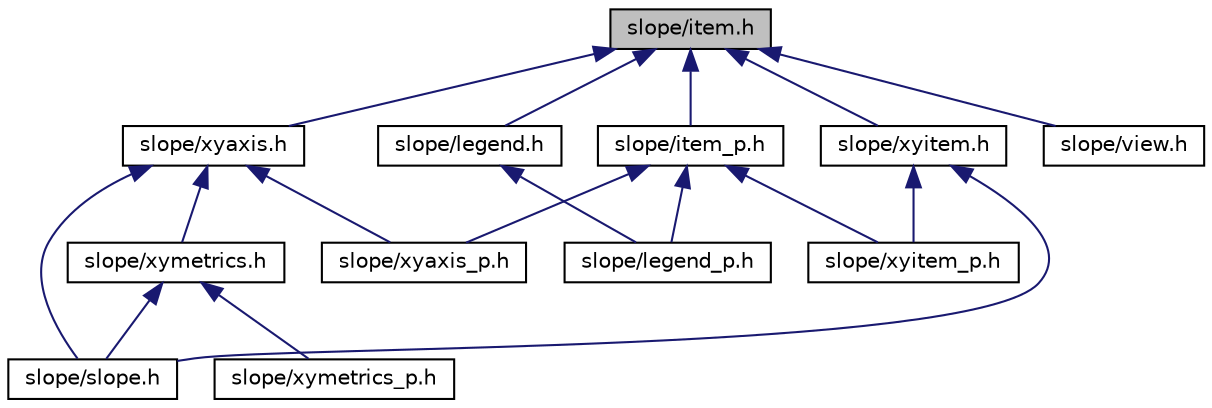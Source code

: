 digraph "slope/item.h"
{
  edge [fontname="Helvetica",fontsize="10",labelfontname="Helvetica",labelfontsize="10"];
  node [fontname="Helvetica",fontsize="10",shape=record];
  Node1 [label="slope/item.h",height=0.2,width=0.4,color="black", fillcolor="grey75", style="filled", fontcolor="black"];
  Node1 -> Node2 [dir="back",color="midnightblue",fontsize="10",style="solid"];
  Node2 [label="slope/xyaxis.h",height=0.2,width=0.4,color="black", fillcolor="white", style="filled",URL="$xyaxis_8h_source.html"];
  Node2 -> Node3 [dir="back",color="midnightblue",fontsize="10",style="solid"];
  Node3 [label="slope/xymetrics.h",height=0.2,width=0.4,color="black", fillcolor="white", style="filled",URL="$xymetrics_8h_source.html"];
  Node3 -> Node4 [dir="back",color="midnightblue",fontsize="10",style="solid"];
  Node4 [label="slope/slope.h",height=0.2,width=0.4,color="black", fillcolor="white", style="filled",URL="$slope_8h.html"];
  Node3 -> Node5 [dir="back",color="midnightblue",fontsize="10",style="solid"];
  Node5 [label="slope/xymetrics_p.h",height=0.2,width=0.4,color="black", fillcolor="white", style="filled",URL="$xymetrics__p_8h_source.html"];
  Node2 -> Node4 [dir="back",color="midnightblue",fontsize="10",style="solid"];
  Node2 -> Node6 [dir="back",color="midnightblue",fontsize="10",style="solid"];
  Node6 [label="slope/xyaxis_p.h",height=0.2,width=0.4,color="black", fillcolor="white", style="filled",URL="$xyaxis__p_8h_source.html"];
  Node1 -> Node7 [dir="back",color="midnightblue",fontsize="10",style="solid"];
  Node7 [label="slope/legend.h",height=0.2,width=0.4,color="black", fillcolor="white", style="filled",URL="$legend_8h_source.html"];
  Node7 -> Node8 [dir="back",color="midnightblue",fontsize="10",style="solid"];
  Node8 [label="slope/legend_p.h",height=0.2,width=0.4,color="black", fillcolor="white", style="filled",URL="$legend__p_8h_source.html"];
  Node1 -> Node9 [dir="back",color="midnightblue",fontsize="10",style="solid"];
  Node9 [label="slope/item_p.h",height=0.2,width=0.4,color="black", fillcolor="white", style="filled",URL="$item__p_8h_source.html"];
  Node9 -> Node8 [dir="back",color="midnightblue",fontsize="10",style="solid"];
  Node9 -> Node6 [dir="back",color="midnightblue",fontsize="10",style="solid"];
  Node9 -> Node10 [dir="back",color="midnightblue",fontsize="10",style="solid"];
  Node10 [label="slope/xyitem_p.h",height=0.2,width=0.4,color="black", fillcolor="white", style="filled",URL="$xyitem__p_8h_source.html"];
  Node1 -> Node11 [dir="back",color="midnightblue",fontsize="10",style="solid"];
  Node11 [label="slope/xyitem.h",height=0.2,width=0.4,color="black", fillcolor="white", style="filled",URL="$xyitem_8h_source.html"];
  Node11 -> Node4 [dir="back",color="midnightblue",fontsize="10",style="solid"];
  Node11 -> Node10 [dir="back",color="midnightblue",fontsize="10",style="solid"];
  Node1 -> Node12 [dir="back",color="midnightblue",fontsize="10",style="solid"];
  Node12 [label="slope/view.h",height=0.2,width=0.4,color="black", fillcolor="white", style="filled",URL="$view_8h_source.html"];
}
